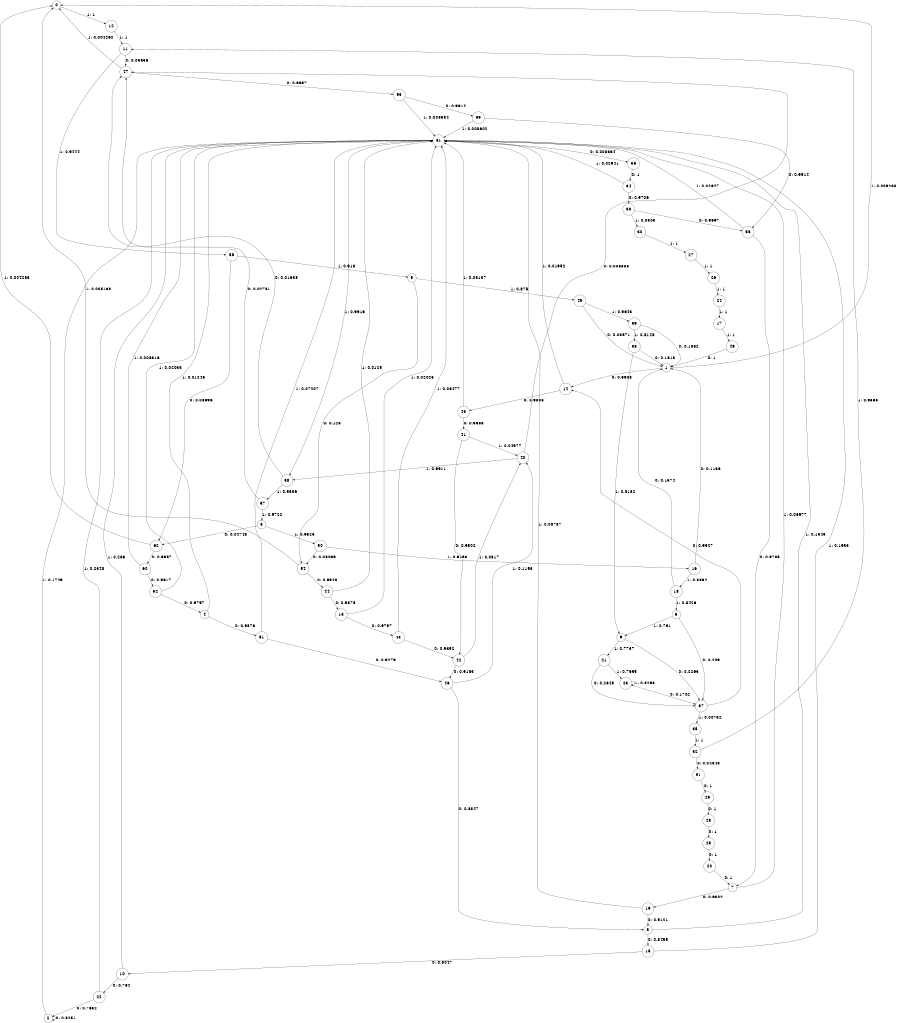 digraph "ch3_random_source_L12" {
size = "6,8.5";
ratio = "fill";
node [shape = circle];
node [fontsize = 24];
edge [fontsize = 24];
0 -> 12 [label = "1: 1        "];
1 -> 14 [label = "0: 0.9908   "];
1 -> 0 [label = "1: 0.009238  "];
2 -> 2 [label = "0: 0.8251   "];
2 -> 61 [label = "1: 0.1749   "];
3 -> 62 [label = "0: 0.04748  "];
3 -> 50 [label = "1: 0.9525   "];
4 -> 51 [label = "0: 0.9876   "];
4 -> 61 [label = "1: 0.01245  "];
5 -> 54 [label = "0: 0.125    "];
5 -> 45 [label = "1: 0.875    "];
6 -> 37 [label = "0: 0.209    "];
6 -> 9 [label = "1: 0.791    "];
7 -> 19 [label = "0: 0.9302   "];
7 -> 61 [label = "1: 0.06977  "];
8 -> 15 [label = "0: 0.8455   "];
8 -> 61 [label = "1: 0.1545   "];
9 -> 37 [label = "0: 0.2263   "];
9 -> 21 [label = "1: 0.7737   "];
10 -> 22 [label = "0: 0.764    "];
10 -> 61 [label = "1: 0.236    "];
11 -> 47 [label = "0: 0.05556  "];
11 -> 55 [label = "1: 0.9444   "];
12 -> 11 [label = "1: 1        "];
13 -> 48 [label = "0: 0.9797   "];
13 -> 61 [label = "1: 0.02025  "];
14 -> 43 [label = "0: 0.9805   "];
14 -> 61 [label = "1: 0.01952  "];
15 -> 10 [label = "0: 0.8047   "];
15 -> 61 [label = "1: 0.1953   "];
16 -> 1 [label = "0: 0.1136   "];
16 -> 18 [label = "1: 0.8864   "];
17 -> 49 [label = "1: 1        "];
18 -> 1 [label = "0: 0.1574   "];
18 -> 6 [label = "1: 0.8426   "];
19 -> 8 [label = "0: 0.9121   "];
19 -> 61 [label = "1: 0.08787  "];
20 -> 7 [label = "0: 1        "];
21 -> 37 [label = "0: 0.2345   "];
21 -> 23 [label = "1: 0.7655   "];
22 -> 2 [label = "0: 0.7652   "];
22 -> 61 [label = "1: 0.2348   "];
23 -> 37 [label = "0: 0.1702   "];
23 -> 23 [label = "1: 0.8298   "];
24 -> 17 [label = "1: 1        "];
25 -> 20 [label = "0: 1        "];
26 -> 24 [label = "1: 1        "];
27 -> 26 [label = "1: 1        "];
28 -> 25 [label = "0: 1        "];
29 -> 28 [label = "0: 1        "];
30 -> 27 [label = "1: 1        "];
31 -> 29 [label = "0: 1        "];
32 -> 31 [label = "0: 0.04348  "];
32 -> 11 [label = "1: 0.9565   "];
33 -> 56 [label = "0: 0.9697   "];
33 -> 30 [label = "1: 0.0303   "];
34 -> 33 [label = "0: 0.9706   "];
34 -> 61 [label = "1: 0.02941  "];
35 -> 32 [label = "1: 1        "];
36 -> 34 [label = "0: 1        "];
37 -> 14 [label = "0: 0.9927   "];
37 -> 35 [label = "1: 0.00732  "];
38 -> 1 [label = "0: 0.1818   "];
38 -> 9 [label = "1: 0.8182   "];
39 -> 1 [label = "0: 0.1852   "];
39 -> 38 [label = "1: 0.8148   "];
40 -> 47 [label = "0: 0.008885  "];
40 -> 58 [label = "1: 0.9911   "];
41 -> 42 [label = "0: 0.9502   "];
41 -> 40 [label = "1: 0.04977  "];
42 -> 46 [label = "0: 0.9183   "];
42 -> 40 [label = "1: 0.0817   "];
43 -> 41 [label = "0: 0.9686   "];
43 -> 61 [label = "1: 0.03137  "];
44 -> 13 [label = "0: 0.9875   "];
44 -> 61 [label = "1: 0.0125   "];
45 -> 1 [label = "0: 0.03571  "];
45 -> 39 [label = "1: 0.9643   "];
46 -> 8 [label = "0: 0.8847   "];
46 -> 40 [label = "1: 0.1153   "];
47 -> 53 [label = "0: 0.9957   "];
47 -> 0 [label = "1: 0.004292  "];
48 -> 42 [label = "0: 0.9352   "];
48 -> 61 [label = "1: 0.06477  "];
49 -> 1 [label = "0: 1        "];
50 -> 54 [label = "0: 0.08069  "];
50 -> 16 [label = "1: 0.9193   "];
51 -> 46 [label = "0: 0.9279   "];
51 -> 61 [label = "1: 0.07207  "];
52 -> 4 [label = "0: 0.9797   "];
52 -> 61 [label = "1: 0.02033  "];
53 -> 59 [label = "0: 0.9914   "];
53 -> 61 [label = "1: 0.008584  "];
54 -> 44 [label = "0: 0.9948   "];
54 -> 0 [label = "1: 0.005168  "];
55 -> 62 [label = "0: 0.08696  "];
55 -> 5 [label = "1: 0.913    "];
56 -> 7 [label = "0: 0.9735   "];
56 -> 61 [label = "1: 0.02647  "];
57 -> 47 [label = "0: 0.02781  "];
57 -> 3 [label = "1: 0.9722   "];
58 -> 47 [label = "0: 0.01638  "];
58 -> 57 [label = "1: 0.9836   "];
59 -> 56 [label = "0: 0.9914   "];
59 -> 61 [label = "1: 0.008602  "];
60 -> 52 [label = "0: 0.9917   "];
60 -> 61 [label = "1: 0.008316  "];
61 -> 36 [label = "0: 0.008364  "];
61 -> 58 [label = "1: 0.9916   "];
62 -> 60 [label = "0: 0.9957   "];
62 -> 0 [label = "1: 0.004283  "];
}